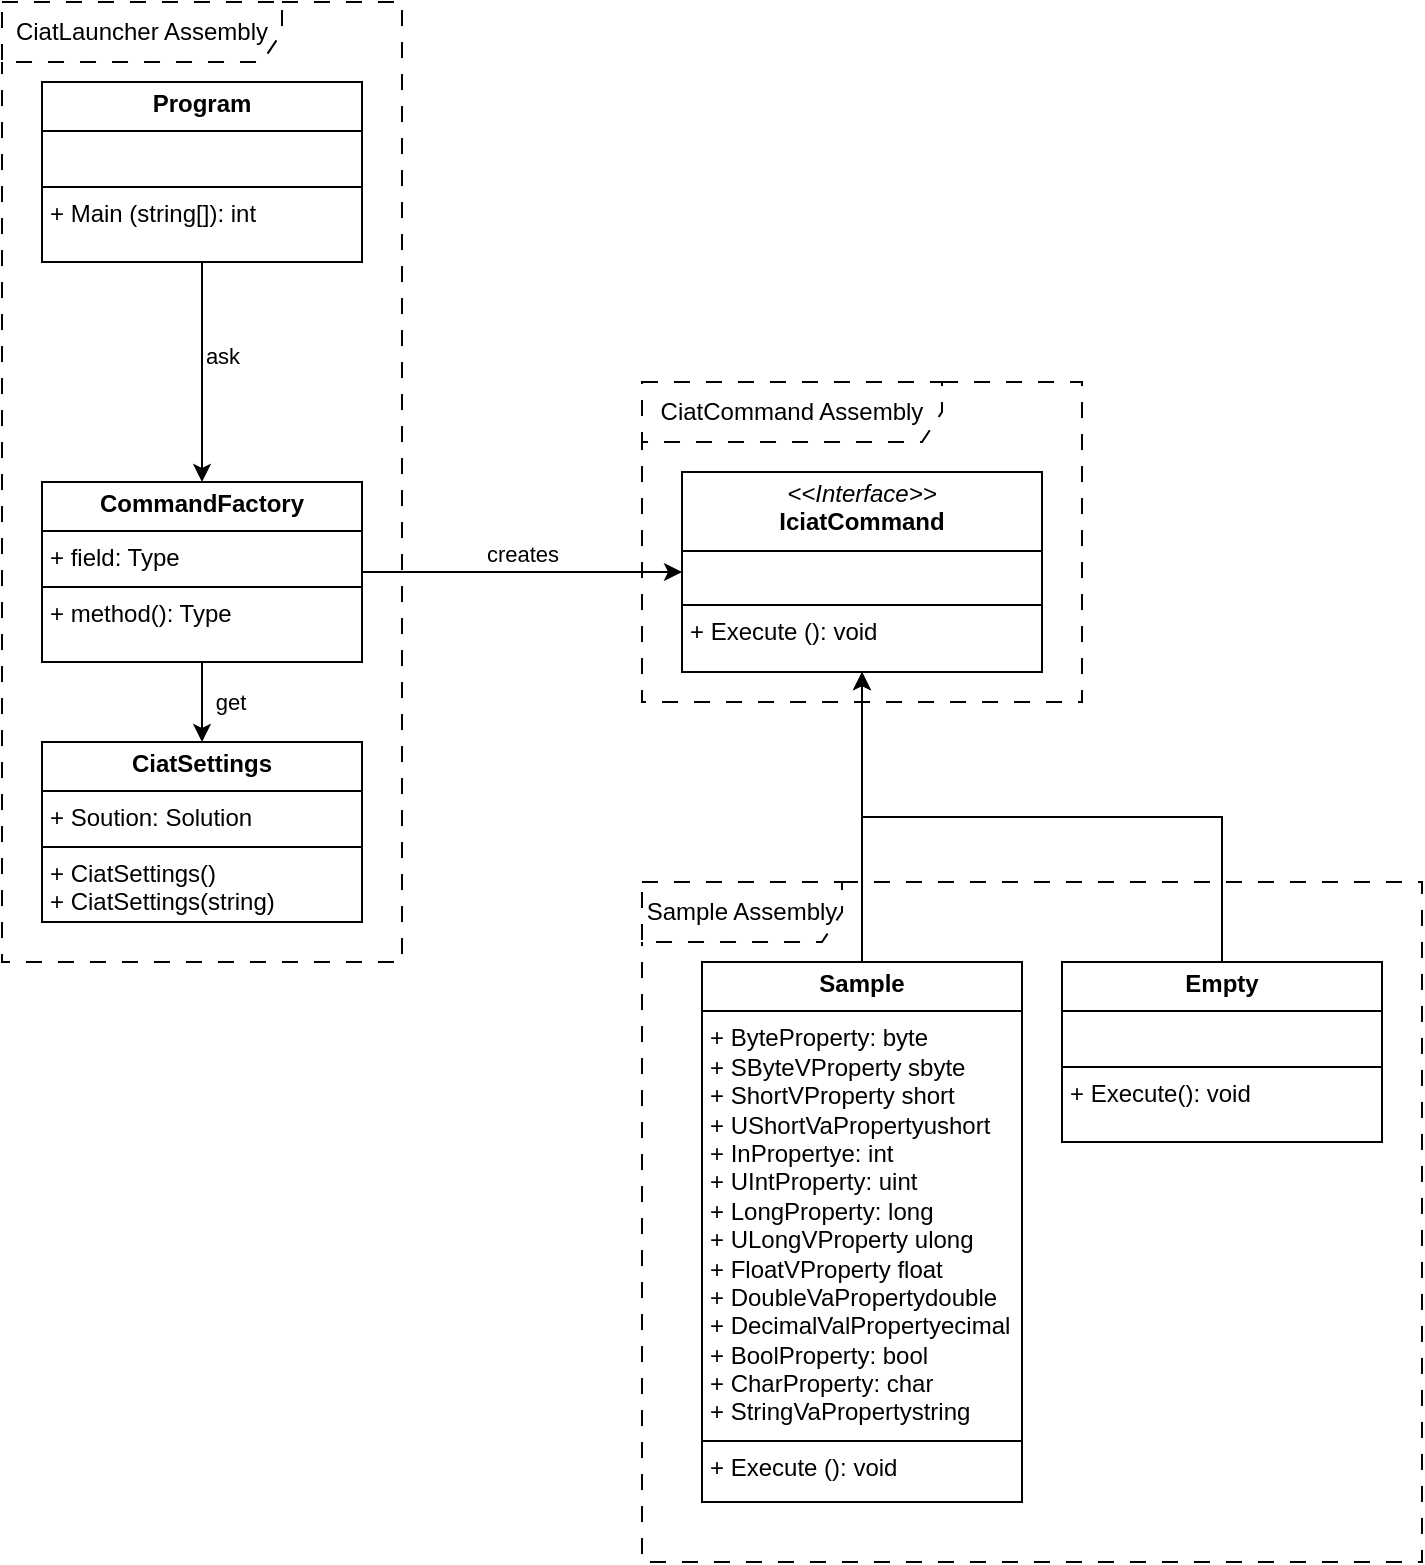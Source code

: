 <mxfile version="26.0.16">
  <diagram name="Página-1" id="oawTkrKY9xNyMKzac5mp">
    <mxGraphModel dx="1189" dy="1147" grid="1" gridSize="10" guides="1" tooltips="1" connect="1" arrows="1" fold="1" page="1" pageScale="1" pageWidth="827" pageHeight="1169" math="0" shadow="0">
      <root>
        <mxCell id="0" />
        <mxCell id="1" parent="0" />
        <mxCell id="Y71bqyHjgWRftOfzoQmF-34" value="Sample Assembly" style="shape=umlFrame;whiteSpace=wrap;html=1;pointerEvents=0;width=100;height=30;dashed=1;dashPattern=8 8;" parent="1" vertex="1">
          <mxGeometry x="380" y="480" width="390" height="340" as="geometry" />
        </mxCell>
        <mxCell id="Y71bqyHjgWRftOfzoQmF-33" value="CiatCommand Assembly" style="shape=umlFrame;whiteSpace=wrap;html=1;pointerEvents=0;width=150;height=30;dashed=1;dashPattern=8 8;" parent="1" vertex="1">
          <mxGeometry x="380" y="230" width="220" height="160" as="geometry" />
        </mxCell>
        <mxCell id="Y71bqyHjgWRftOfzoQmF-32" value="CiatLauncher Assembly" style="shape=umlFrame;whiteSpace=wrap;html=1;pointerEvents=0;fillColor=none;dashed=1;dashPattern=8 8;shadow=0;width=140;height=30;" parent="1" vertex="1">
          <mxGeometry x="60" y="40" width="200" height="480" as="geometry" />
        </mxCell>
        <mxCell id="H3ovQA2IISB8Qhp0_RAp-9" value="&lt;p style=&quot;margin:0px;margin-top:4px;text-align:center;&quot;&gt;&lt;b&gt;Program&lt;/b&gt;&lt;/p&gt;&lt;hr size=&quot;1&quot; style=&quot;border-style:solid;&quot;&gt;&lt;p style=&quot;margin:0px;margin-left:4px;&quot;&gt;&lt;br&gt;&lt;/p&gt;&lt;hr size=&quot;1&quot; style=&quot;border-style:solid;&quot;&gt;&lt;p style=&quot;margin:0px;margin-left:4px;&quot;&gt;+ Main (string[]): int&lt;/p&gt;" style="verticalAlign=top;align=left;overflow=fill;html=1;whiteSpace=wrap;" parent="1" vertex="1">
          <mxGeometry x="80" y="80" width="160" height="90" as="geometry" />
        </mxCell>
        <mxCell id="H3ovQA2IISB8Qhp0_RAp-11" value="&lt;p style=&quot;margin:0px;margin-top:4px;text-align:center;&quot;&gt;&lt;b&gt;CommandFactory&lt;/b&gt;&lt;/p&gt;&lt;hr size=&quot;1&quot; style=&quot;border-style:solid;&quot;&gt;&lt;p style=&quot;margin:0px;margin-left:4px;&quot;&gt;+ field: Type&lt;/p&gt;&lt;hr size=&quot;1&quot; style=&quot;border-style:solid;&quot;&gt;&lt;p style=&quot;margin:0px;margin-left:4px;&quot;&gt;+ method(): Type&lt;/p&gt;" style="verticalAlign=top;align=left;overflow=fill;html=1;whiteSpace=wrap;" parent="1" vertex="1">
          <mxGeometry x="80" y="280" width="160" height="90" as="geometry" />
        </mxCell>
        <mxCell id="H3ovQA2IISB8Qhp0_RAp-19" value="" style="endArrow=classic;html=1;rounded=0;exitX=1;exitY=0.5;exitDx=0;exitDy=0;" parent="1" source="H3ovQA2IISB8Qhp0_RAp-11" target="H3ovQA2IISB8Qhp0_RAp-12" edge="1">
          <mxGeometry relative="1" as="geometry">
            <mxPoint x="110" y="390" as="sourcePoint" />
            <mxPoint x="210" y="390" as="targetPoint" />
          </mxGeometry>
        </mxCell>
        <mxCell id="H3ovQA2IISB8Qhp0_RAp-20" value="creates" style="edgeLabel;resizable=0;html=1;;align=center;verticalAlign=middle;" parent="H3ovQA2IISB8Qhp0_RAp-19" connectable="0" vertex="1">
          <mxGeometry relative="1" as="geometry">
            <mxPoint y="-9" as="offset" />
          </mxGeometry>
        </mxCell>
        <mxCell id="G_fu5AgsQECdFCCMxKEZ-3" style="edgeStyle=orthogonalEdgeStyle;rounded=0;orthogonalLoop=1;jettySize=auto;html=1;exitX=0.5;exitY=0;exitDx=0;exitDy=0;" parent="1" source="H3ovQA2IISB8Qhp0_RAp-27" target="H3ovQA2IISB8Qhp0_RAp-12" edge="1">
          <mxGeometry relative="1" as="geometry" />
        </mxCell>
        <mxCell id="H3ovQA2IISB8Qhp0_RAp-25" value="" style="endArrow=classic;html=1;rounded=0;exitX=0.5;exitY=1;exitDx=0;exitDy=0;entryX=0.5;entryY=0;entryDx=0;entryDy=0;" parent="1" source="H3ovQA2IISB8Qhp0_RAp-9" target="H3ovQA2IISB8Qhp0_RAp-11" edge="1">
          <mxGeometry relative="1" as="geometry">
            <mxPoint x="60" y="450" as="sourcePoint" />
            <mxPoint x="160" y="240" as="targetPoint" />
          </mxGeometry>
        </mxCell>
        <mxCell id="H3ovQA2IISB8Qhp0_RAp-26" value="ask" style="edgeLabel;resizable=0;html=1;;align=center;verticalAlign=middle;" parent="H3ovQA2IISB8Qhp0_RAp-25" connectable="0" vertex="1">
          <mxGeometry relative="1" as="geometry">
            <mxPoint x="10" y="-8" as="offset" />
          </mxGeometry>
        </mxCell>
        <mxCell id="H3ovQA2IISB8Qhp0_RAp-27" value="&lt;p style=&quot;margin:0px;margin-top:4px;text-align:center;&quot;&gt;&lt;b&gt;Sample&lt;/b&gt;&lt;/p&gt;&lt;hr size=&quot;1&quot; style=&quot;border-style:solid;&quot;&gt;&lt;p style=&quot;margin:0px;margin-left:4px;&quot;&gt;+ ByteProperty: byte&lt;/p&gt;&lt;p style=&quot;margin:0px;margin-left:4px;&quot;&gt;+ SByteVProperty sbyte&lt;/p&gt;&lt;p style=&quot;margin:0px;margin-left:4px;&quot;&gt;+ ShortVProperty short&lt;/p&gt;&lt;p style=&quot;margin:0px;margin-left:4px;&quot;&gt;+ UShortVaPropertyushort&lt;/p&gt;&lt;p style=&quot;margin:0px;margin-left:4px;&quot;&gt;+ InPropertye: int&lt;/p&gt;&lt;p style=&quot;margin:0px;margin-left:4px;&quot;&gt;+ UIntProperty: uint&lt;/p&gt;&lt;p style=&quot;margin:0px;margin-left:4px;&quot;&gt;+ LongProperty: long&lt;/p&gt;&lt;p style=&quot;margin:0px;margin-left:4px;&quot;&gt;+ ULongVProperty ulong&lt;/p&gt;&lt;p style=&quot;margin:0px;margin-left:4px;&quot;&gt;+ FloatVProperty float&lt;/p&gt;&lt;p style=&quot;margin:0px;margin-left:4px;&quot;&gt;+ DoubleVaPropertydouble&lt;/p&gt;&lt;p style=&quot;margin:0px;margin-left:4px;&quot;&gt;+ DecimalValPropertyecimal&lt;/p&gt;&lt;p style=&quot;margin:0px;margin-left:4px;&quot;&gt;+ BoolProperty: bool&lt;/p&gt;&lt;p style=&quot;margin:0px;margin-left:4px;&quot;&gt;+ CharProperty: char&lt;/p&gt;&lt;p style=&quot;margin:0px;margin-left:4px;&quot;&gt;+ StringVaPropertystring&lt;/p&gt;&lt;hr size=&quot;1&quot; style=&quot;border-style:solid;&quot;&gt;&lt;p style=&quot;margin:0px;margin-left:4px;&quot;&gt;+ Execute (): void&lt;/p&gt;" style="verticalAlign=top;align=left;overflow=fill;html=1;whiteSpace=wrap;" parent="1" vertex="1">
          <mxGeometry x="410" y="520" width="160" height="270" as="geometry" />
        </mxCell>
        <mxCell id="H3ovQA2IISB8Qhp0_RAp-12" value="&lt;p style=&quot;margin:0px;margin-top:4px;text-align:center;&quot;&gt;&lt;i&gt;&amp;lt;&amp;lt;Interface&amp;gt;&amp;gt;&lt;/i&gt;&lt;br&gt;&lt;b&gt;IciatCommand&lt;/b&gt;&lt;/p&gt;&lt;hr size=&quot;1&quot; style=&quot;border-style:solid;&quot;&gt;&lt;p style=&quot;margin:0px;margin-left:4px;&quot;&gt;&lt;br&gt;&lt;/p&gt;&lt;hr size=&quot;1&quot; style=&quot;border-style:solid;&quot;&gt;&lt;p style=&quot;margin:0px;margin-left:4px;&quot;&gt;+ Execute (): void&lt;br&gt;&lt;/p&gt;" style="verticalAlign=top;align=left;overflow=fill;html=1;whiteSpace=wrap;" parent="1" vertex="1">
          <mxGeometry x="400" y="275" width="180" height="100" as="geometry" />
        </mxCell>
        <mxCell id="zovtfKp8v_T9U5n_kTu--7" style="edgeStyle=orthogonalEdgeStyle;rounded=0;orthogonalLoop=1;jettySize=auto;html=1;exitX=0.5;exitY=0;exitDx=0;exitDy=0;entryX=0.5;entryY=1;entryDx=0;entryDy=0;" edge="1" parent="1" source="zovtfKp8v_T9U5n_kTu--5" target="H3ovQA2IISB8Qhp0_RAp-12">
          <mxGeometry relative="1" as="geometry" />
        </mxCell>
        <mxCell id="zovtfKp8v_T9U5n_kTu--5" value="&lt;p style=&quot;margin:0px;margin-top:4px;text-align:center;&quot;&gt;&lt;b&gt;Empty&lt;/b&gt;&lt;/p&gt;&lt;hr size=&quot;1&quot; style=&quot;border-style:solid;&quot;&gt;&lt;p style=&quot;margin:0px;margin-left:4px;&quot;&gt;&lt;br&gt;&lt;/p&gt;&lt;hr size=&quot;1&quot; style=&quot;border-style:solid;&quot;&gt;&lt;p style=&quot;margin:0px;margin-left:4px;&quot;&gt;+ Execute(): void&lt;/p&gt;" style="verticalAlign=top;align=left;overflow=fill;html=1;whiteSpace=wrap;" vertex="1" parent="1">
          <mxGeometry x="590" y="520" width="160" height="90" as="geometry" />
        </mxCell>
        <mxCell id="zovtfKp8v_T9U5n_kTu--8" value="&lt;p style=&quot;margin:0px;margin-top:4px;text-align:center;&quot;&gt;&lt;b&gt;CiatSettings&lt;/b&gt;&lt;/p&gt;&lt;hr size=&quot;1&quot; style=&quot;border-style:solid;&quot;&gt;&lt;p style=&quot;margin:0px;margin-left:4px;&quot;&gt;+ Soution: Solution&lt;/p&gt;&lt;hr size=&quot;1&quot; style=&quot;border-style:solid;&quot;&gt;&lt;p style=&quot;margin:0px;margin-left:4px;&quot;&gt;+ CiatSettings()&lt;/p&gt;&lt;p style=&quot;margin:0px;margin-left:4px;&quot;&gt;+ CiatSettings(string)&lt;/p&gt;" style="verticalAlign=top;align=left;overflow=fill;html=1;whiteSpace=wrap;" vertex="1" parent="1">
          <mxGeometry x="80" y="410" width="160" height="90" as="geometry" />
        </mxCell>
        <mxCell id="zovtfKp8v_T9U5n_kTu--21" value="" style="endArrow=classic;html=1;rounded=0;exitX=0.5;exitY=1;exitDx=0;exitDy=0;entryX=0.5;entryY=0;entryDx=0;entryDy=0;" edge="1" parent="1" source="H3ovQA2IISB8Qhp0_RAp-11" target="zovtfKp8v_T9U5n_kTu--8">
          <mxGeometry relative="1" as="geometry">
            <mxPoint x="140" y="390" as="sourcePoint" />
            <mxPoint x="240" y="390" as="targetPoint" />
          </mxGeometry>
        </mxCell>
        <mxCell id="zovtfKp8v_T9U5n_kTu--22" value="get" style="edgeLabel;resizable=0;html=1;;align=center;verticalAlign=middle;" connectable="0" vertex="1" parent="zovtfKp8v_T9U5n_kTu--21">
          <mxGeometry relative="1" as="geometry">
            <mxPoint x="14" as="offset" />
          </mxGeometry>
        </mxCell>
      </root>
    </mxGraphModel>
  </diagram>
</mxfile>
